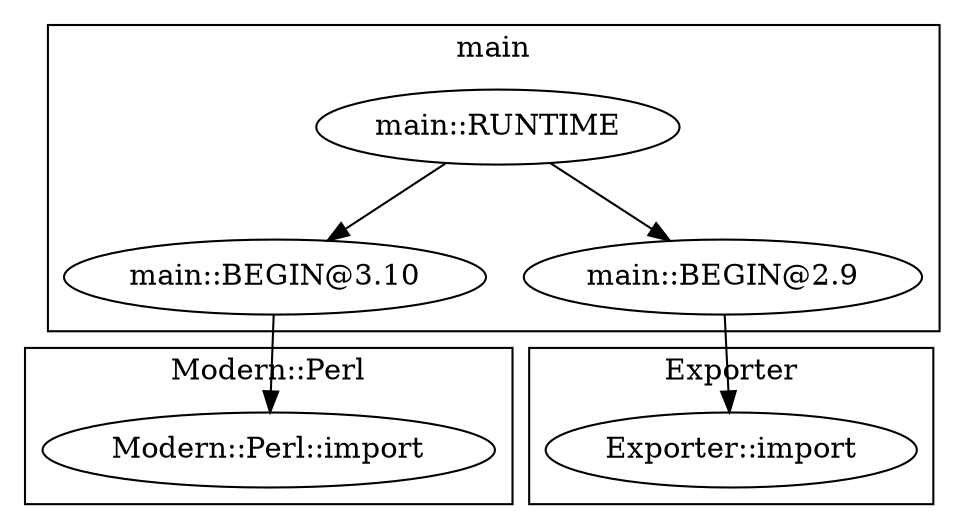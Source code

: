 digraph {
graph [overlap=false]
subgraph cluster_Exporter {
	label="Exporter";
	"Exporter::import";
}
subgraph cluster_main {
	label="main";
	"main::BEGIN@3.10";
	"main::BEGIN@2.9";
	"main::RUNTIME";
}
subgraph cluster_Modern_Perl {
	label="Modern::Perl";
	"Modern::Perl::import";
}
"main::BEGIN@2.9" -> "Exporter::import";
"main::RUNTIME" -> "main::BEGIN@2.9";
"main::RUNTIME" -> "main::BEGIN@3.10";
"main::BEGIN@3.10" -> "Modern::Perl::import";
}
